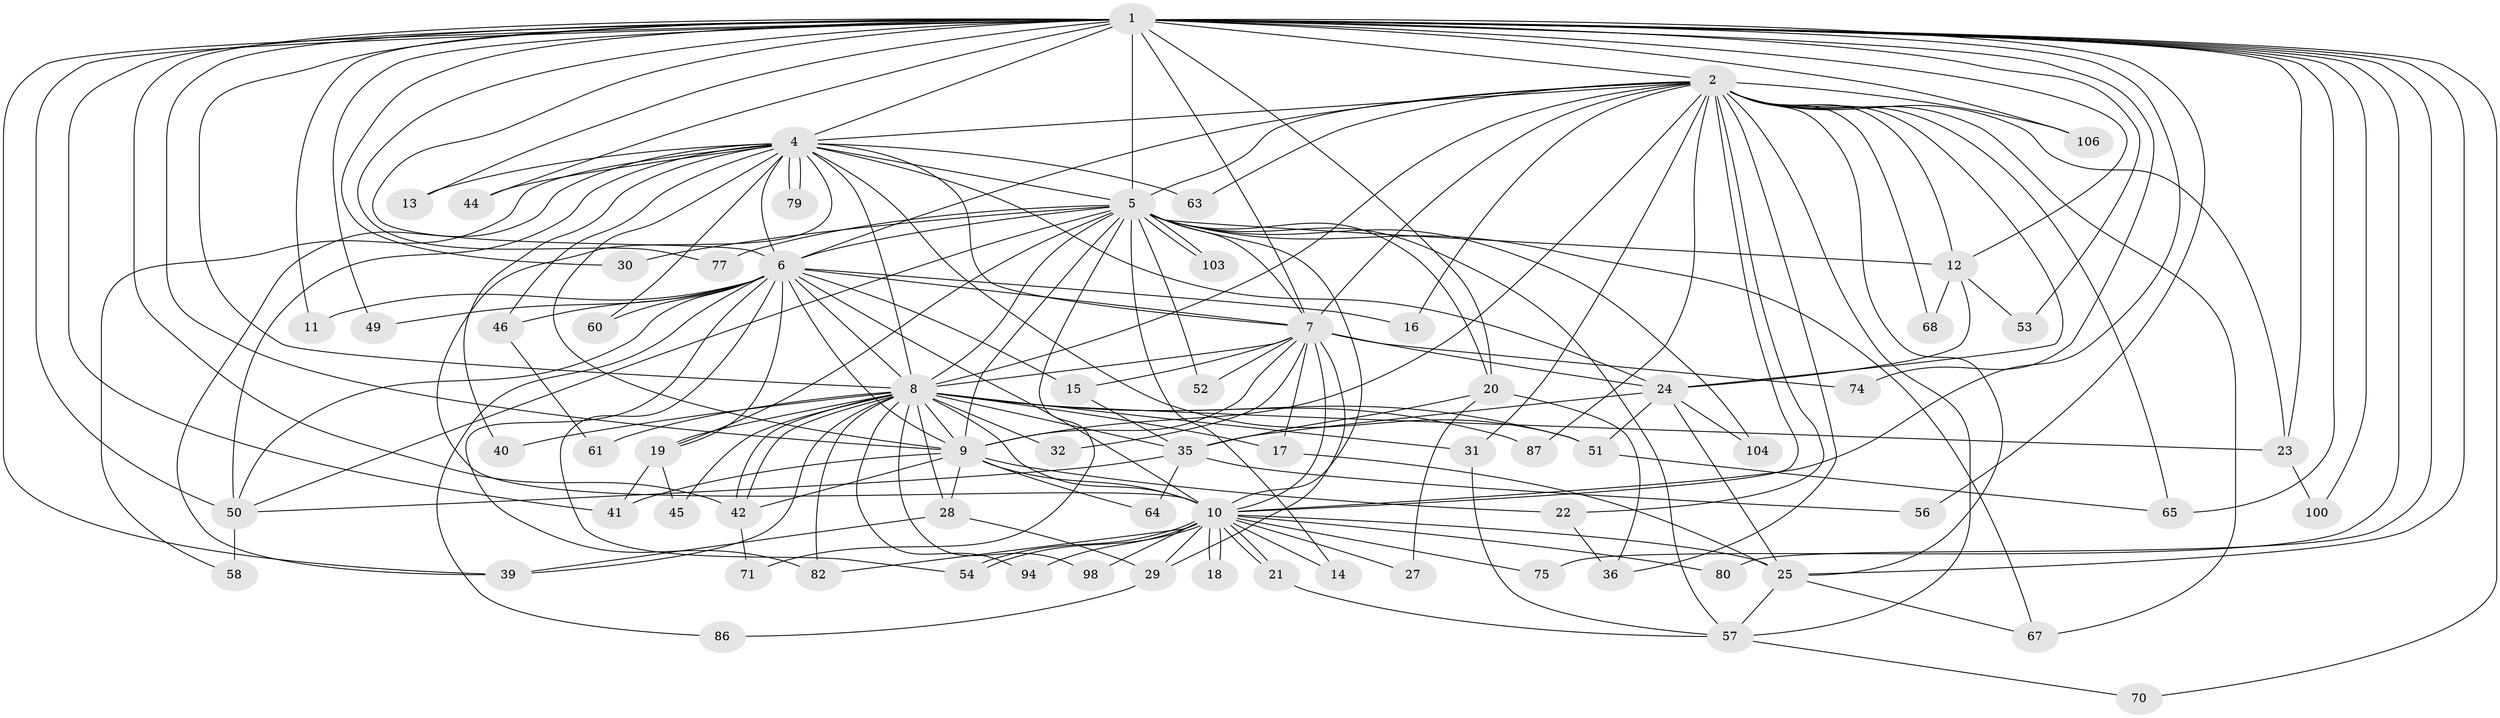 // original degree distribution, {21: 0.008403361344537815, 26: 0.008403361344537815, 22: 0.008403361344537815, 24: 0.025210084033613446, 19: 0.008403361344537815, 33: 0.008403361344537815, 15: 0.008403361344537815, 28: 0.008403361344537815, 2: 0.5882352941176471, 6: 0.01680672268907563, 3: 0.16806722689075632, 5: 0.03361344537815126, 4: 0.09243697478991597, 7: 0.01680672268907563}
// Generated by graph-tools (version 1.1) at 2025/17/03/04/25 18:17:52]
// undirected, 71 vertices, 188 edges
graph export_dot {
graph [start="1"]
  node [color=gray90,style=filled];
  1 [super="+3"];
  2 [super="+48"];
  4;
  5;
  6 [super="+81+66"];
  7 [super="+115+95+113+33"];
  8 [super="+69+72+89"];
  9;
  10 [super="+26"];
  11;
  12;
  13;
  14;
  15;
  16;
  17;
  18;
  19;
  20;
  21;
  22;
  23;
  24 [super="+37"];
  25 [super="+117+105+38"];
  27;
  28;
  29 [super="+78"];
  30;
  31;
  32;
  35 [super="+55+47"];
  36 [super="+76"];
  39 [super="+101+62"];
  40 [super="+107"];
  41 [super="+93"];
  42 [super="+118+114"];
  44;
  45;
  46 [super="+116"];
  49;
  50 [super="+109"];
  51;
  52;
  53;
  54 [super="+102"];
  56;
  57 [super="+59+91+99"];
  58;
  60;
  61;
  63;
  64;
  65;
  67 [super="+108"];
  68;
  70;
  71;
  74;
  75;
  77;
  79;
  80;
  82 [super="+85"];
  86;
  87;
  94;
  98;
  100;
  103;
  104;
  106;
  1 -- 2 [weight=2];
  1 -- 4 [weight=2];
  1 -- 5 [weight=2];
  1 -- 6 [weight=4];
  1 -- 7 [weight=2];
  1 -- 8 [weight=3];
  1 -- 9 [weight=2];
  1 -- 10 [weight=3];
  1 -- 20;
  1 -- 30;
  1 -- 41;
  1 -- 44;
  1 -- 50;
  1 -- 53;
  1 -- 100;
  1 -- 42;
  1 -- 65;
  1 -- 11;
  1 -- 12;
  1 -- 13;
  1 -- 70;
  1 -- 74;
  1 -- 75;
  1 -- 77;
  1 -- 80;
  1 -- 23;
  1 -- 106;
  1 -- 49;
  1 -- 56;
  1 -- 39;
  1 -- 25;
  2 -- 4;
  2 -- 5;
  2 -- 6;
  2 -- 7;
  2 -- 8;
  2 -- 9;
  2 -- 10 [weight=3];
  2 -- 12;
  2 -- 16;
  2 -- 22;
  2 -- 23;
  2 -- 24;
  2 -- 31;
  2 -- 63;
  2 -- 65;
  2 -- 67;
  2 -- 68;
  2 -- 87;
  2 -- 106;
  2 -- 57;
  2 -- 25;
  2 -- 36;
  4 -- 5;
  4 -- 6;
  4 -- 7;
  4 -- 8 [weight=2];
  4 -- 9;
  4 -- 10;
  4 -- 13;
  4 -- 39;
  4 -- 40 [weight=2];
  4 -- 44;
  4 -- 46;
  4 -- 51;
  4 -- 58;
  4 -- 60;
  4 -- 63;
  4 -- 79;
  4 -- 79;
  4 -- 50;
  4 -- 24;
  5 -- 6;
  5 -- 7;
  5 -- 8 [weight=2];
  5 -- 9;
  5 -- 10;
  5 -- 12;
  5 -- 14;
  5 -- 19;
  5 -- 20;
  5 -- 30;
  5 -- 52;
  5 -- 71;
  5 -- 77;
  5 -- 103;
  5 -- 103;
  5 -- 104;
  5 -- 67;
  5 -- 57;
  5 -- 50;
  6 -- 7;
  6 -- 8 [weight=2];
  6 -- 9;
  6 -- 10;
  6 -- 11;
  6 -- 15;
  6 -- 16;
  6 -- 19;
  6 -- 46 [weight=2];
  6 -- 49;
  6 -- 50;
  6 -- 60;
  6 -- 82;
  6 -- 86;
  6 -- 54;
  7 -- 8 [weight=2];
  7 -- 9;
  7 -- 10;
  7 -- 15;
  7 -- 17;
  7 -- 32;
  7 -- 52 [weight=2];
  7 -- 74;
  7 -- 29 [weight=2];
  7 -- 24;
  8 -- 9;
  8 -- 10 [weight=3];
  8 -- 17;
  8 -- 23;
  8 -- 28;
  8 -- 31;
  8 -- 32;
  8 -- 40;
  8 -- 42;
  8 -- 42;
  8 -- 45;
  8 -- 51;
  8 -- 61;
  8 -- 87;
  8 -- 94;
  8 -- 98;
  8 -- 35;
  8 -- 19;
  8 -- 82;
  8 -- 39;
  9 -- 10 [weight=2];
  9 -- 22;
  9 -- 28;
  9 -- 64;
  9 -- 41;
  9 -- 42;
  10 -- 14;
  10 -- 18;
  10 -- 18;
  10 -- 21;
  10 -- 21;
  10 -- 25;
  10 -- 27;
  10 -- 29;
  10 -- 54;
  10 -- 54;
  10 -- 75;
  10 -- 80;
  10 -- 82;
  10 -- 94;
  10 -- 98;
  12 -- 24;
  12 -- 53;
  12 -- 68;
  15 -- 35;
  17 -- 25;
  19 -- 41;
  19 -- 45;
  20 -- 27;
  20 -- 35;
  20 -- 36;
  21 -- 57;
  22 -- 36;
  23 -- 100;
  24 -- 25;
  24 -- 104;
  24 -- 35;
  24 -- 51;
  25 -- 57;
  25 -- 67;
  28 -- 29;
  28 -- 39;
  29 -- 86;
  31 -- 57;
  35 -- 56;
  35 -- 64;
  35 -- 50;
  42 -- 71;
  46 -- 61;
  50 -- 58 [weight=2];
  51 -- 65;
  57 -- 70;
}
